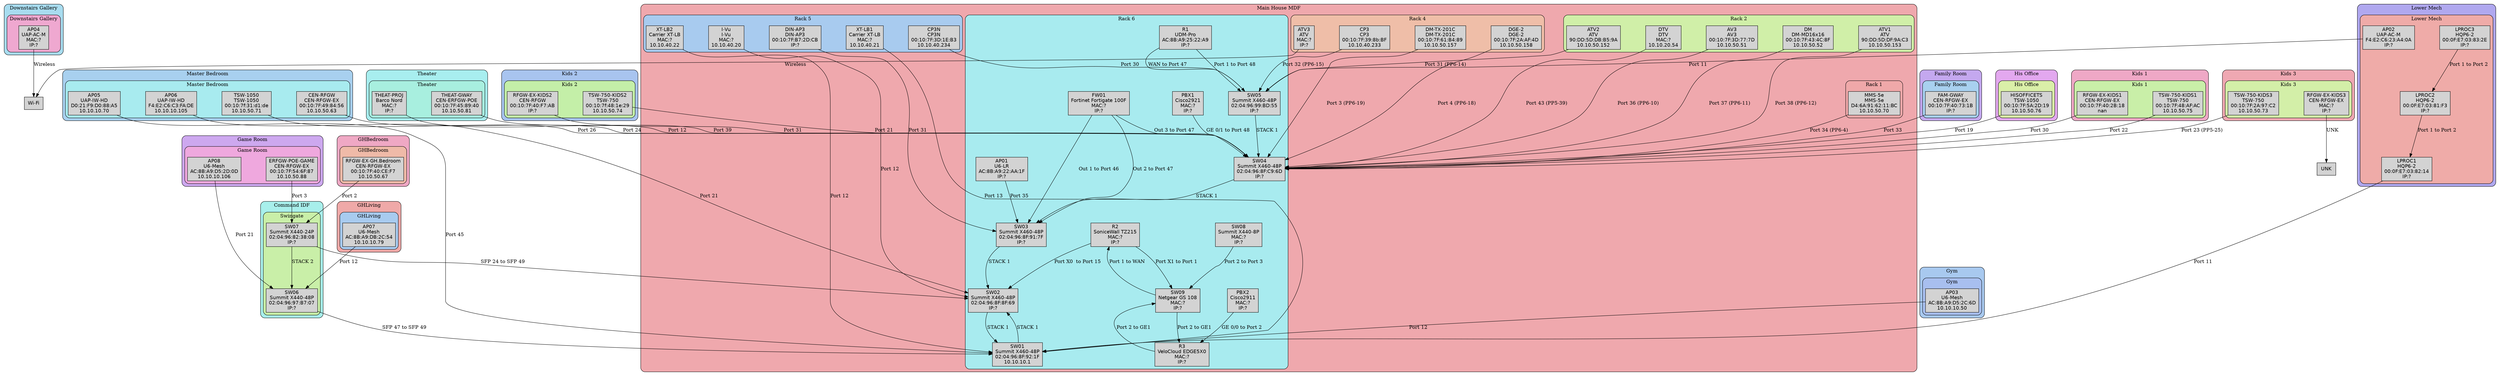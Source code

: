 
    digraph NetworkDiagram {
        //graph [splines=ortho];  // Orthogonal (90deg) lines for edges
        node [shape=box, style="filled", fillcolor="lightgrey", fontname="Helvetica"]; // Stylish nodes
        
        // Increase the separation between nodes and clusters to reduce line crossings
        nodesep=1;  // Increase node separation
        ranksep=1;  // Increase rank separation between layers of nodes
        
        // Use a compound=true to allow edges to be clipped properly at cluster boundaries
        compound=true;
        subgraph "cluster_Main_House_MDF" {
        label = "Main House MDF";
        style = "filled,rounded";
        fillcolor = "#efa8ad";
        subgraph "cluster_Main_House_MDF_Rack_6" {
            label = "Rack 6";
            style = "filled,rounded";
            fillcolor = "#a8ebef";
            "FW01" [label="FW01\nFortinet Fortigate 100F\nMAC:?\nIP:?"];
            "FW01" [label="FW01\nFortinet Fortigate 100F\nMAC:?\nIP:?"];
            "FW01" [label="FW01\nFortinet Fortigate 100F\nMAC:?\nIP:?"];
            "FW01" [label="FW01\nFortinet Fortigate 100F\nMAC:?\nIP:?"];
            "R1" [label="R1\nUDM-Pro\nAC:8B:A9:25:22:A9\nIP:?"];
            "R1" [label="R1\nUDM-Pro\nAC:8B:A9:25:22:A9\nIP:?"];
            "R2" [label="R2\nSoniceWall TZ215\nMAC:?\nIP:?"];
            "R2" [label="R2\nSoniceWall TZ215\nMAC:?\nIP:?"];
            "R3" [label="R3\nVeloCloud EDGE5X0\nMAC:?\nIP:?"];
            "SW01" [label="SW01\nSummit X460-48P\n02:04:96:8F:92:1F\n10.10.10.1"];
            "SW02" [label="SW02\nSummit X460-48P\n02:04:96:8F:8F:69\nIP:?"];
            "SW03" [label="SW03\nSummit X460-48P\n02:04:96:8F:91:7F\nIP:?"];
            "SW04" [label="SW04\nSummit X460-48P\n02:04:96:8F:C9:6D\nIP:?"];
            "SW05" [label="SW05\nSummit X460-48P\n02:04:96:99:BD:55\nIP:?"];
            "SW09" [label="SW09\nNetgear GS 108\nMAC:?\nIP:?"];
            "SW09" [label="SW09\nNetgear GS 108\nMAC:?\nIP:?"];
            "SW08" [label="SW08\nSummit X440-8P\nMAC:?\nIP:?"];
            "PBX2" [label="PBX2\nCisco2911\nMAC:?\nIP:?"];
            "PBX1" [label="PBX1\nCisco2921\nMAC:?\nIP:?"];
            "AP01" [label="AP01\nU6-LR\nAC:8B:A9:22:AA:1F\nIP:?"];
        }
        subgraph "cluster_Main_House_MDF_Rack_1" {
            label = "Rack 1";
            style = "filled,rounded";
            fillcolor = "#efa8a9";
            "MMS-5e" [label="MMS-5e\nMMS-5e\nD4:6A:91:62:11:BC\n10.10.50.70"];
        }
        subgraph "cluster_Main_House_MDF_Rack_2" {
            label = "Rack 2";
            style = "filled,rounded";
            fillcolor = "#d0efa8";
            "AV3" [label="AV3\nAV3\n00:10:7F:3D:77:7D\n10.10.50.51"];
            "DM" [label="DM\nDM-MD16x16\n00:10:7F:43:4C:8F\n10.10.50.52"];
            "ATV1" [label="ATV1\nATV\n90:DD:5D:DF:9A:C3\n10.10.50.153"];
            "ATV2" [label="ATV2\nATV\n90:DD:5D:DB:B5:9A\n10.10.50.152"];
            "DTV" [label="DTV\nDTV\nMAC:?\n10.10.20.54"];
        }
        subgraph "cluster_Main_House_MDF_Rack_4" {
            label = "Rack 4";
            style = "filled,rounded";
            fillcolor = "#efbea8";
            "DM-TX-201C" [label="DM-TX-201C\nDM-TX-201C\n00:10:7F:61:B4:89\n10.10.50.157"];
            "DGE-2" [label="DGE-2\nDGE-2\n00:10:7F:2A:AF:4D\n10.10.50.158"];
            "CP3" [label="CP3\nCP3\n00:10:7F:39:8b:BF\n10.10.40.233"];
            "ATV3" [label="ATV3\nATV\nMAC:?\nIP:?"];
        }
        subgraph "cluster_Main_House_MDF_Rack_5" {
            label = "Rack 5";
            style = "filled,rounded";
            fillcolor = "#a8cbef";
            "CP3N" [label="CP3N\nCP3N\n00:10:7F:3D:1E:B3\n10.10.40.234"];
            "DIN-AP3" [label="DIN-AP3\nDIN-AP3\n00:10:7F:B7:2D:CB\nIP:?"];
            "I-Vu" [label="I-Vu\nI-Vu\nMAC:?\n10.10.40.20"];
            "XT-LB1" [label="XT-LB1\nCarrier XT-LB\nMAC:?\n10.10.40.21"];
            "XT-LB2" [label="XT-LB2\nCarrier XT-LB\nMAC:?\n10.10.40.22"];
        }
    }

    subgraph "cluster_Command_IDF" {
        label = "Command IDF";
        style = "filled,rounded";
        fillcolor = "#a8efeb";
        subgraph "cluster_Command_IDF_Swingate" {
            label = "Swingate";
            style = "filled,rounded";
            fillcolor = "#c9efa8";
            "SW06" [label="SW06\nSummit X440-48P\n02:04:96:97:B7:07\nIP:?"];
            "SW07" [label="SW07\nSummit X440-24P\n02:04:96:82:38:08\nIP:?"];
            "SW07" [label="SW07\nSummit X440-24P\n02:04:96:82:38:08\nIP:?"];
        }
    }

    subgraph "cluster_Lower_Mech" {
        label = "Lower Mech";
        style = "filled,rounded";
        fillcolor = "#b0a8ef";
        subgraph "cluster_Lower_Mech_Lower_Mech" {
            label = "Lower Mech";
            style = "filled,rounded";
            fillcolor = "#efaba8";
            "AP02" [label="AP02\nUAP-AC-M\nF4:E2:C6:23:A4:0A\nIP:?"];
            "LPROC1" [label="LPROC1\nHQP6-2\n00:0F:E7:03:82:14\nIP:?"];
            "LPROC2" [label="LPROC2\nHQP6-2\n00:0F:E7:03:81:F3\nIP:?"];
            "LPROC3" [label="LPROC3\nHQP6-2\n00:0F:E7:03:83:2E\nIP:?"];
        }
    }

    subgraph "cluster_Family_Room" {
        label = "Family Room";
        style = "filled,rounded";
        fillcolor = "#c4a8ef";
        subgraph "cluster_Family_Room_Family_Room" {
            label = "Family Room";
            style = "filled,rounded";
            fillcolor = "#a8d0ef";
            "FAM-GWAY" [label="FAM-GWAY\nCEN-RFGW-EX\n00:10:7F:40:73:1B\nIP:?"];
        }
    }

    subgraph "cluster_His_Office" {
        label = "His Office";
        style = "filled,rounded";
        fillcolor = "#e3a8ef";
        subgraph "cluster_His_Office_His_Office" {
            label = "His Office";
            style = "filled,rounded";
            fillcolor = "#daefa8";
            "HISOFFICETS" [label="HISOFFICETS\nTSW-1050\n00:10:7F:5A:2D:19\n10.10.50.76"];
        }
    }

    subgraph "cluster_Theater" {
        label = "Theater";
        style = "filled,rounded";
        fillcolor = "#a8eeef";
        subgraph "cluster_Theater_Theater" {
            label = "Theater";
            style = "filled,rounded";
            fillcolor = "#a8efdf";
            "THEAT-GWAY" [label="THEAT-GWAY\nCEN-ERFGW-POE\n00:10:7F:45:89:40\n10.10.50.81"];
            "THEAT-PROJ" [label="THEAT-PROJ\nBarco Nord\nMAC:?\nIP:?"];
        }
    }

    subgraph "cluster_Gym" {
        label = "Gym";
        style = "filled,rounded";
        fillcolor = "#a8c9ef";
        subgraph "cluster_Gym_Gym" {
            label = "Gym";
            style = "filled,rounded";
            fillcolor = "#a8bfef";
            "AP03" [label="AP03\nU6-Mesh\nAC:8B:A9:D5:2C:6D\n10.10.10.50"];
        }
    }

    subgraph "cluster_Downstairs_Gallery" {
        label = "Downstairs Gallery";
        style = "filled,rounded";
        fillcolor = "#a8dcef";
        subgraph "cluster_Downstairs_Gallery_Downstairs_Gallery" {
            label = "Downstairs Gallery";
            style = "filled,rounded";
            fillcolor = "#efa8d0";
            "AP04" [label="AP04\nUAP-AC-M\nMAC:?\nIP:?"];
        }
    }

    subgraph "cluster_Master_Bedroom" {
        label = "Master Bedroom";
        style = "filled,rounded";
        fillcolor = "#a8d0ef";
        subgraph "cluster_Master_Bedroom_Master_Bedroom" {
            label = "Master Bedroom";
            style = "filled,rounded";
            fillcolor = "#a8ebef";
            "AP05" [label="AP05\nUAP-IW-HD\nD0:21:F9:D0:88:A5\n10.10.10.70"];
            "TSW-1050" [label="TSW-1050\nTSW-1050\n00:10:7f:31:d1:de\n10.10.50.71"];
            "CEN-RFGW" [label="CEN-RFGW\nCEN-RFGW-EX\n00:10:7F:49:84:56\n10.10.50.63"];
            "AP06" [label="AP06\nUAP-IW-HD\nF4:E2:C6:C3:FA:DE\n10.10.10.105"];
        }
    }

    subgraph "cluster_Kids_2" {
        label = "Kids 2";
        style = "filled,rounded";
        fillcolor = "#a8c4ef";
        subgraph "cluster_Kids_2_Kids_2" {
            label = "Kids 2";
            style = "filled,rounded";
            fillcolor = "#c4efa8";
            "TSW-750-KIDS2" [label="TSW-750-KIDS2\nTSW-750\n00:10:7f:48:1e:29\n10.10.50.74"];
            "RFGW-EX-KIDS2" [label="RFGW-EX-KIDS2\nCEN-RFGW\n00:10:7F:40:F7:AB\nIP:?"];
        }
    }

    subgraph "cluster_Kids_1" {
        label = "Kids 1";
        style = "filled,rounded";
        fillcolor = "#efa8c6";
        subgraph "cluster_Kids_1_Kids_1" {
            label = "Kids 1";
            style = "filled,rounded";
            fillcolor = "#c9efa8";
            "TSW-750-KIDS1" [label="TSW-750-KIDS1\nTSW-750\n00:10:7F:48:AF:AC\n10.10.50.75"];
            "RFGW-EX-KIDS1" [label="RFGW-EX-KIDS1\nCEN-RFGW-EX\n00:10:7F:40:2B:18\nnan"];
        }
    }

    subgraph "cluster_Kids_3" {
        label = "Kids 3";
        style = "filled,rounded";
        fillcolor = "#efa8b2";
        subgraph "cluster_Kids_3_Kids_3" {
            label = "Kids 3";
            style = "filled,rounded";
            fillcolor = "#d3efa8";
            "TSW-750-KIDS3" [label="TSW-750-KIDS3\nTSW-750\n00:10:7F:2A:97:C2\n10.10.50.73"];
            "RFGW-EX-KIDS3" [label="RFGW-EX-KIDS3\nCEN-RFGW-EX\nMAC:?\nIP:?"];
        }
    }

    subgraph "cluster_GHLiving" {
        label = "GHLiving";
        style = "filled,rounded";
        fillcolor = "#efa9a8";
        subgraph "cluster_GHLiving_GHLiving" {
            label = "GHLiving";
            style = "filled,rounded";
            fillcolor = "#a8cbef";
            "AP07" [label="AP07\nU6-Mesh\nAC:8B:A9:DB:2C:54\n10.10.10.79"];
        }
    }

    subgraph "cluster_GHBedroom" {
        label = "GHBedroom";
        style = "filled,rounded";
        fillcolor = "#efa8c4";
        subgraph "cluster_GHBedroom_GHBedroom" {
            label = "GHBedroom";
            style = "filled,rounded";
            fillcolor = "#efbaa8";
            "RFGW-EX-GH.Bedroom" [label="RFGW-EX-GH.Bedroom\nCEN-RFGW-EX\n00:10:7F:40:CE:F7\n10.10.50.67"];
        }
    }

    subgraph "cluster_Game_Room" {
        label = "Game Room";
        style = "filled,rounded";
        fillcolor = "#cda8ef";
        subgraph "cluster_Game_Room_Game_Room" {
            label = "Game Room";
            style = "filled,rounded";
            fillcolor = "#efa8de";
            "AP08" [label="AP08\nU6-Mesh\nAC:8B:A9:D5:2D:0D\n10.10.10.106"];
            "ERFGW-POE-GAME" [label="ERFGW-POE-GAME\nCEN-RFGW-EX\n00:10:7F:54:6F:87\n10.10.50.88"];
        }
    }

    "FW01" -> "SW03" [label="Out 1 to Port 46"];
    "FW01" -> "SW03" [label="Out 2 to Port 47"];
    "FW01" -> "SW04" [label="Out 3 to Port 47"];
    "R1" -> "SW05" [label="WAN to Port 47"];
    "R1" -> "SW05" [label="Port 1 to Port 48"];
    "R2" -> "SW09" [label="Port X1 to Port 1"];
    "R2" -> "SW02" [label="Port X0  to Port 15"];
    "R3" -> "SW09" [label="Port 2 to GE1"];
    "SW01" -> "SW02" [label="STACK 1"];
    "SW02" -> "SW01" [label="STACK 1"];
    "SW03" -> "SW02" [label="STACK 1"];
    "SW04" -> "SW03" [label="STACK 1"];
    "SW05" -> "SW04" [label="STACK 1"];
    "SW06" -> "SW01" [label="SFP 47 to SFP 49"];
    "SW07" -> "SW02" [label="SFP 24 to SFP 49"];
    "SW07" -> "SW06" [label="STACK 2"];
    "SW09" -> "R2" [label="Port 1 to WAN"];
    "SW09" -> "R3" [label="Port 2 to GE1"];
    "SW08" -> "SW09" [label="Port 2 to Port 3"];
    "PBX2" -> "R3" [label="GE 0/0 to Port 2"];
    "PBX1" -> "SW04" [label="GE 0/1 to Port 48"];
    "MMS-5e" -> "SW04" [label="Port 34 (PP6-4)"];
    "AV3" -> "SW04" [label="Port 36 (PP6-10)"];
    "DM" -> "SW04" [label="Port 37 (PP6-11)"];
    "ATV1" -> "SW04" [label="Port 38 (PP6-12)"];
    "ATV2" -> "SW05" [label="Port 31 (PP6-14)"];
    "DTV" -> "SW04" [label="Port 43 (PP5-39)"];
    "DM-TX-201C" -> "SW04" [label="Port 3 (PP6-19)"];
    "DGE-2" -> "SW04" [label="Port 4 (PP6-18)"];
    "CP3" -> "SW05" [label="Port 32 (PP6-15)"];
    "ATV3" -> "Wi-Fi" [label="Wireless"];
    "CP3N" -> "SW05" [label="Port 30"];
    "DIN-AP3" -> "SW03" [label="Port 31"];
    "I-Vu" -> "SW02" [label="Port 12"];
    "XT-LB1" -> "SW01" [label="Port 13"];
    "XT-LB2" -> "SW01" [label="Port 12"];
    "AP01" -> "SW03" [label="Port 35"];
    "AP02" -> "SW05" [label="Port 11"];
    "LPROC1" -> "SW01" [label="Port 11"];
    "LPROC2" -> "LPROC1" [label="Port 1 to Port 2"];
    "LPROC3" -> "LPROC2" [label="Port 1 to Port 2"];
    "FAM-GWAY" -> "SW04" [label="Port 33"];
    "HISOFFICETS" -> "SW04" [label="Port 19"];
    "THEAT-GWAY" -> "SW04" [label="Port 39"];
    "THEAT-PROJ" -> "SW04" [label="Port 12"];
    "AP03" -> "SW01" [label="Port 12"];
    "AP04" -> "Wi-Fi" [label="Wireless"];
    "AP05" -> "SW01" [label="Port 45"];
    "TSW-1050" -> "SW04" [label="Port 26"];
    "CEN-RFGW" -> "SW04" [label="Port 24"];
    "AP06" -> "SW02" [label="Port 21"];
    "TSW-750-KIDS2" -> "SW04" [label="Port 21"];
    "RFGW-EX-KIDS2" -> "SW04" [label="Port 31"];
    "TSW-750-KIDS1" -> "SW04" [label="Port 22"];
    "RFGW-EX-KIDS1" -> "SW04" [label="Port 30"];
    "TSW-750-KIDS3" -> "SW04" [label="Port 23 (PP5-25)"];
    "RFGW-EX-KIDS3" -> "UNK" [label="UNK"];
    "AP07" -> "SW06" [label="Port 12"];
    "RFGW-EX-GH.Bedroom" -> "SW07" [label="Port 2"];
    "AP08" -> "SW06" [label="Port 21"];
    "ERFGW-POE-GAME" -> "SW07" [label="Port 3"];
}
